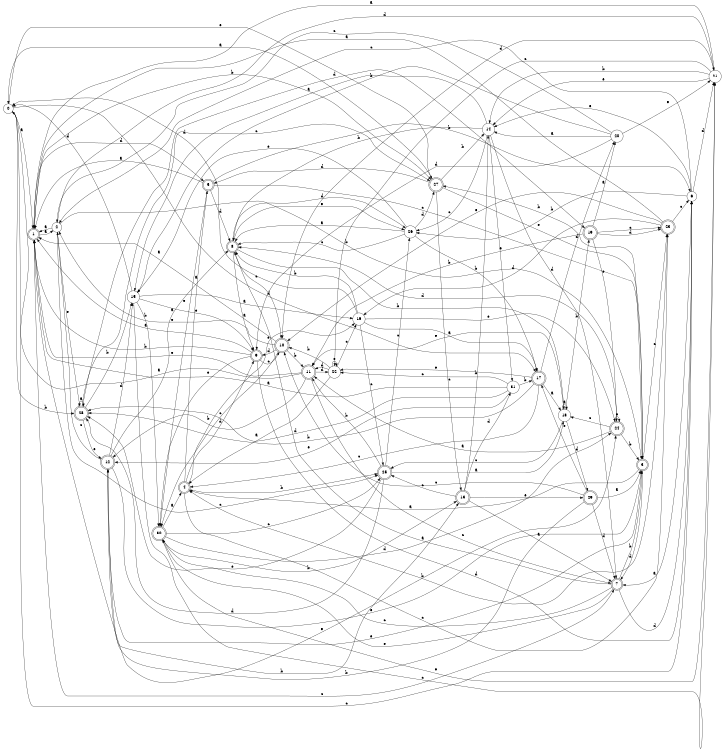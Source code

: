 digraph n26_4 {
__start0 [label="" shape="none"];

rankdir=LR;
size="8,5";

s0 [style="filled", color="black", fillcolor="white" shape="circle", label="0"];
s1 [style="rounded,filled", color="black", fillcolor="white" shape="doublecircle", label="1"];
s2 [style="filled", color="black", fillcolor="white" shape="circle", label="2"];
s3 [style="rounded,filled", color="black", fillcolor="white" shape="doublecircle", label="3"];
s4 [style="rounded,filled", color="black", fillcolor="white" shape="doublecircle", label="4"];
s5 [style="rounded,filled", color="black", fillcolor="white" shape="doublecircle", label="5"];
s6 [style="filled", color="black", fillcolor="white" shape="circle", label="6"];
s7 [style="rounded,filled", color="black", fillcolor="white" shape="doublecircle", label="7"];
s8 [style="rounded,filled", color="black", fillcolor="white" shape="doublecircle", label="8"];
s9 [style="rounded,filled", color="black", fillcolor="white" shape="doublecircle", label="9"];
s10 [style="rounded,filled", color="black", fillcolor="white" shape="doublecircle", label="10"];
s11 [style="rounded,filled", color="black", fillcolor="white" shape="doublecircle", label="11"];
s12 [style="rounded,filled", color="black", fillcolor="white" shape="doublecircle", label="12"];
s13 [style="rounded,filled", color="black", fillcolor="white" shape="doublecircle", label="13"];
s14 [style="filled", color="black", fillcolor="white" shape="circle", label="14"];
s15 [style="filled", color="black", fillcolor="white" shape="circle", label="15"];
s16 [style="filled", color="black", fillcolor="white" shape="circle", label="16"];
s17 [style="rounded,filled", color="black", fillcolor="white" shape="doublecircle", label="17"];
s18 [style="filled", color="black", fillcolor="white" shape="circle", label="18"];
s19 [style="rounded,filled", color="black", fillcolor="white" shape="doublecircle", label="19"];
s20 [style="filled", color="black", fillcolor="white" shape="circle", label="20"];
s21 [style="filled", color="black", fillcolor="white" shape="circle", label="21"];
s22 [style="filled", color="black", fillcolor="white" shape="circle", label="22"];
s23 [style="rounded,filled", color="black", fillcolor="white" shape="doublecircle", label="23"];
s24 [style="rounded,filled", color="black", fillcolor="white" shape="doublecircle", label="24"];
s25 [style="rounded,filled", color="black", fillcolor="white" shape="doublecircle", label="25"];
s26 [style="filled", color="black", fillcolor="white" shape="circle", label="26"];
s27 [style="rounded,filled", color="black", fillcolor="white" shape="doublecircle", label="27"];
s28 [style="rounded,filled", color="black", fillcolor="white" shape="doublecircle", label="28"];
s29 [style="rounded,filled", color="black", fillcolor="white" shape="doublecircle", label="29"];
s30 [style="rounded,filled", color="black", fillcolor="white" shape="doublecircle", label="30"];
s31 [style="filled", color="black", fillcolor="white" shape="circle", label="31"];
s0 -> s1 [label="a"];
s0 -> s28 [label="b"];
s0 -> s6 [label="c"];
s0 -> s17 [label="d"];
s0 -> s27 [label="e"];
s1 -> s2 [label="a"];
s1 -> s27 [label="b"];
s1 -> s7 [label="c"];
s1 -> s5 [label="d"];
s1 -> s24 [label="e"];
s2 -> s1 [label="a"];
s2 -> s3 [label="b"];
s2 -> s25 [label="c"];
s2 -> s21 [label="d"];
s2 -> s28 [label="e"];
s3 -> s4 [label="a"];
s3 -> s27 [label="b"];
s3 -> s23 [label="c"];
s3 -> s7 [label="d"];
s3 -> s12 [label="e"];
s4 -> s5 [label="a"];
s4 -> s25 [label="b"];
s4 -> s23 [label="c"];
s4 -> s9 [label="d"];
s4 -> s16 [label="e"];
s5 -> s1 [label="a"];
s5 -> s6 [label="b"];
s5 -> s3 [label="c"];
s5 -> s8 [label="d"];
s5 -> s30 [label="e"];
s6 -> s7 [label="a"];
s6 -> s26 [label="b"];
s6 -> s2 [label="c"];
s6 -> s21 [label="d"];
s6 -> s14 [label="e"];
s7 -> s8 [label="a"];
s7 -> s3 [label="b"];
s7 -> s30 [label="c"];
s7 -> s6 [label="d"];
s7 -> s30 [label="e"];
s8 -> s9 [label="a"];
s8 -> s18 [label="b"];
s8 -> s10 [label="c"];
s8 -> s26 [label="d"];
s8 -> s26 [label="e"];
s9 -> s1 [label="a"];
s9 -> s1 [label="b"];
s9 -> s10 [label="c"];
s9 -> s6 [label="d"];
s9 -> s30 [label="e"];
s10 -> s1 [label="a"];
s10 -> s11 [label="b"];
s10 -> s30 [label="c"];
s10 -> s9 [label="d"];
s10 -> s2 [label="e"];
s11 -> s0 [label="a"];
s11 -> s12 [label="b"];
s11 -> s7 [label="c"];
s11 -> s22 [label="d"];
s11 -> s1 [label="e"];
s12 -> s8 [label="a"];
s12 -> s13 [label="b"];
s12 -> s2 [label="c"];
s12 -> s15 [label="d"];
s12 -> s3 [label="e"];
s13 -> s7 [label="a"];
s13 -> s14 [label="b"];
s13 -> s25 [label="c"];
s13 -> s31 [label="d"];
s13 -> s29 [label="e"];
s14 -> s15 [label="a"];
s14 -> s8 [label="b"];
s14 -> s26 [label="c"];
s14 -> s7 [label="d"];
s14 -> s31 [label="e"];
s15 -> s16 [label="a"];
s15 -> s30 [label="b"];
s15 -> s21 [label="c"];
s15 -> s0 [label="d"];
s15 -> s9 [label="e"];
s16 -> s17 [label="a"];
s16 -> s8 [label="b"];
s16 -> s25 [label="c"];
s16 -> s0 [label="d"];
s16 -> s24 [label="e"];
s17 -> s18 [label="a"];
s17 -> s28 [label="b"];
s17 -> s4 [label="c"];
s17 -> s20 [label="d"];
s17 -> s22 [label="e"];
s18 -> s18 [label="a"];
s18 -> s19 [label="b"];
s18 -> s25 [label="c"];
s18 -> s29 [label="d"];
s18 -> s11 [label="e"];
s19 -> s20 [label="a"];
s19 -> s11 [label="b"];
s19 -> s23 [label="c"];
s19 -> s23 [label="d"];
s19 -> s24 [label="e"];
s20 -> s14 [label="a"];
s20 -> s15 [label="b"];
s20 -> s2 [label="c"];
s20 -> s9 [label="d"];
s20 -> s21 [label="e"];
s21 -> s1 [label="a"];
s21 -> s14 [label="b"];
s21 -> s22 [label="c"];
s21 -> s10 [label="d"];
s21 -> s14 [label="e"];
s22 -> s4 [label="a"];
s22 -> s10 [label="b"];
s22 -> s16 [label="c"];
s22 -> s11 [label="d"];
s22 -> s22 [label="e"];
s23 -> s1 [label="a"];
s23 -> s4 [label="b"];
s23 -> s6 [label="c"];
s23 -> s16 [label="d"];
s23 -> s10 [label="e"];
s24 -> s11 [label="a"];
s24 -> s3 [label="b"];
s24 -> s18 [label="c"];
s24 -> s8 [label="d"];
s24 -> s24 [label="e"];
s25 -> s18 [label="a"];
s25 -> s11 [label="b"];
s25 -> s26 [label="c"];
s25 -> s28 [label="d"];
s25 -> s28 [label="e"];
s26 -> s8 [label="a"];
s26 -> s17 [label="b"];
s26 -> s8 [label="c"];
s26 -> s27 [label="d"];
s26 -> s15 [label="e"];
s27 -> s0 [label="a"];
s27 -> s14 [label="b"];
s27 -> s13 [label="c"];
s27 -> s5 [label="d"];
s27 -> s3 [label="e"];
s28 -> s28 [label="a"];
s28 -> s15 [label="b"];
s28 -> s27 [label="c"];
s28 -> s19 [label="d"];
s28 -> s12 [label="e"];
s29 -> s3 [label="a"];
s29 -> s12 [label="b"];
s29 -> s10 [label="c"];
s29 -> s7 [label="d"];
s29 -> s17 [label="e"];
s30 -> s4 [label="a"];
s30 -> s13 [label="b"];
s30 -> s25 [label="c"];
s30 -> s24 [label="d"];
s30 -> s21 [label="e"];
s31 -> s1 [label="a"];
s31 -> s17 [label="b"];
s31 -> s22 [label="c"];
s31 -> s28 [label="d"];
s31 -> s12 [label="e"];

}